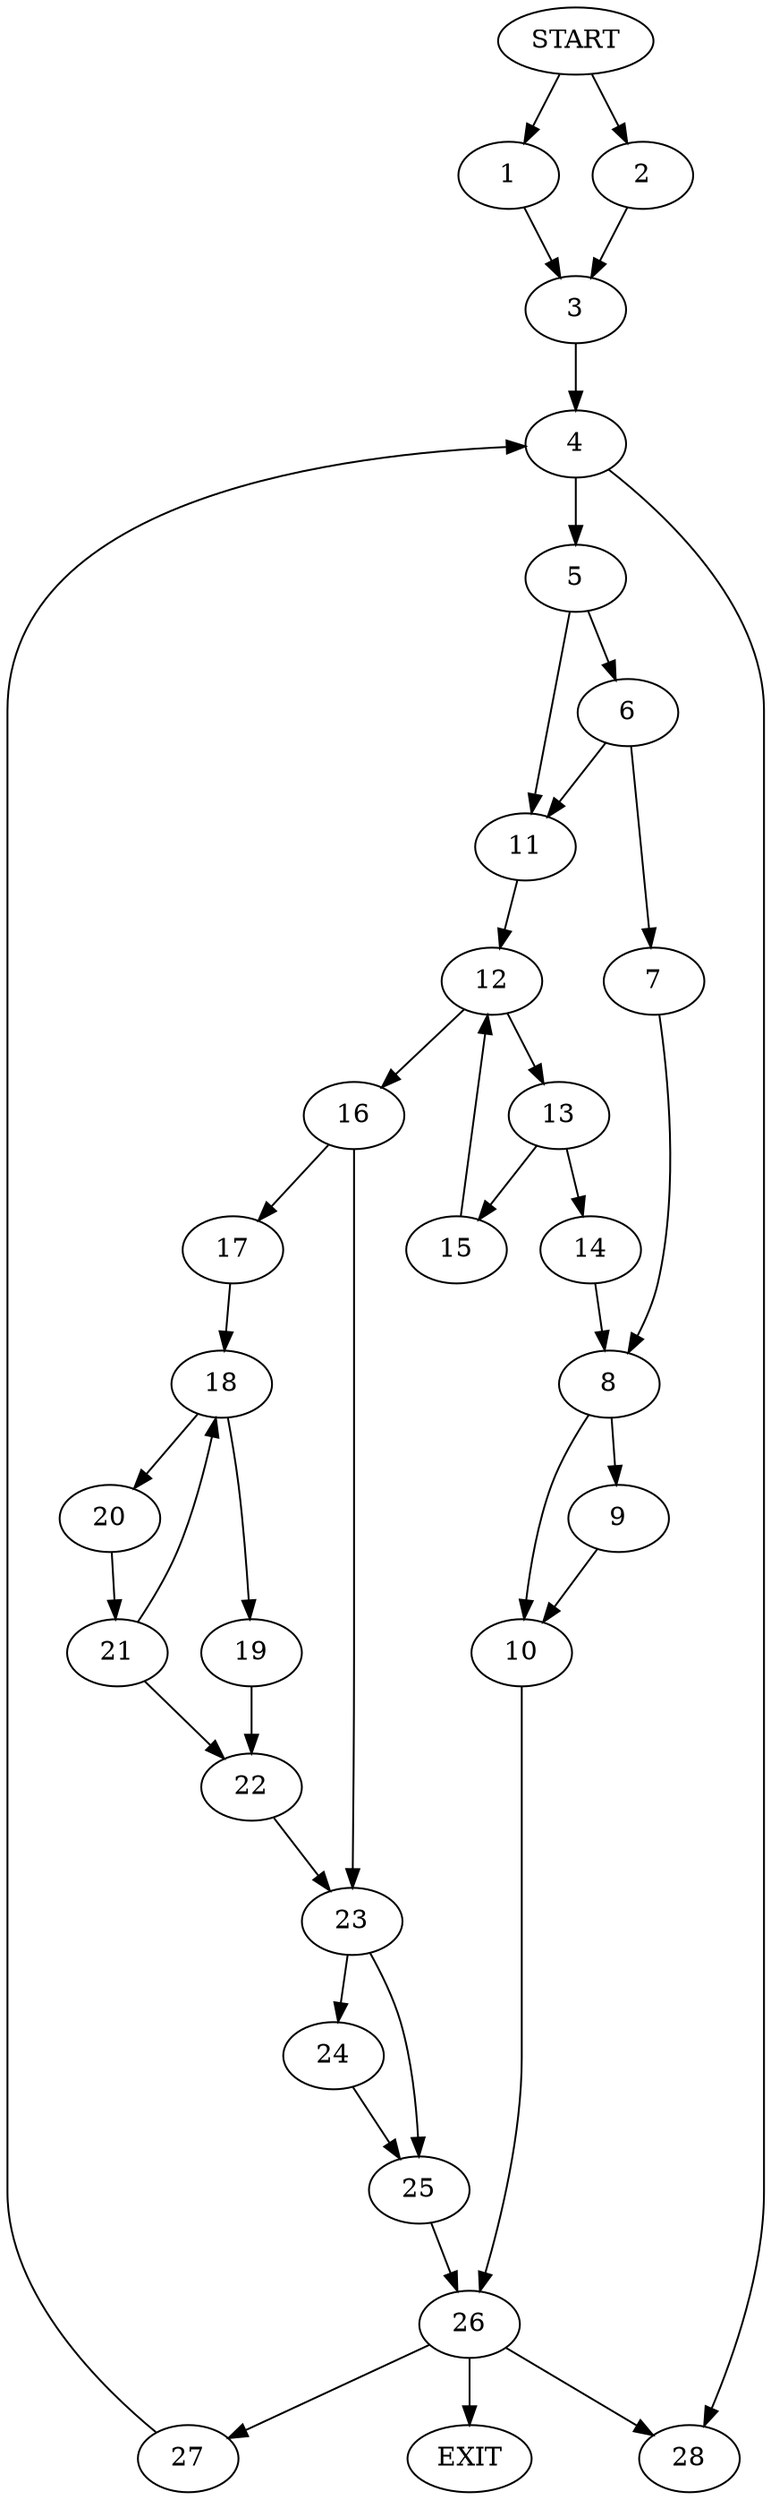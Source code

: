 digraph { 
0 [label="START"];
1;
2;
3;
4;
5;
6;
7;
8;
9;
10;
11;
12;
13;
14;
15;
16;
17;
18;
19;
20;
21;
22;
23;
24;
25;
26;
27;
28;
29[label="EXIT"];
0 -> 1;
0 -> 2;
1 -> 3;
2 -> 3;
3 -> 4;
4 -> 5;
4 -> 28;
5 -> 6;
5 -> 11;
6 -> 7;
6 -> 11;
7 -> 8;
8 -> 9;
8 -> 10;
9 -> 10;
10 -> 26;
11 -> 12;
12 -> 13;
12 -> 16;
13 -> 14;
13 -> 15;
14 -> 8;
15 -> 12;
16 -> 17;
16 -> 23;
17 -> 18;
18 -> 20;
18 -> 19;
19 -> 22;
20 -> 21;
21 -> 18;
21 -> 22;
22 -> 23;
23 -> 24;
23 -> 25;
24 -> 25;
25 -> 26;
26 -> 29;
26 -> 27;
26:s2 -> 28;
27 -> 4;
}